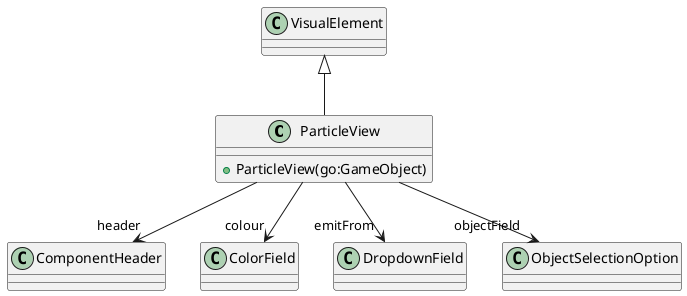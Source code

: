 @startuml
class ParticleView {
    + ParticleView(go:GameObject)
}
VisualElement <|-- ParticleView
ParticleView --> "header" ComponentHeader
ParticleView --> "colour" ColorField
ParticleView --> "emitFrom" DropdownField
ParticleView --> "objectField" ObjectSelectionOption
@enduml
